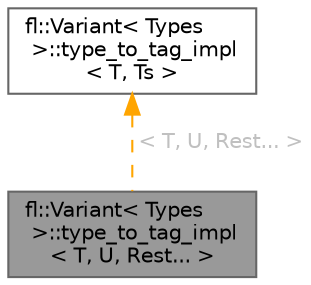 digraph "fl::Variant&lt; Types &gt;::type_to_tag_impl&lt; T, U, Rest... &gt;"
{
 // INTERACTIVE_SVG=YES
 // LATEX_PDF_SIZE
  bgcolor="transparent";
  edge [fontname=Helvetica,fontsize=10,labelfontname=Helvetica,labelfontsize=10];
  node [fontname=Helvetica,fontsize=10,shape=box,height=0.2,width=0.4];
  Node1 [id="Node000001",label="fl::Variant\< Types\l \>::type_to_tag_impl\l\< T, U, Rest... \>",height=0.2,width=0.4,color="gray40", fillcolor="grey60", style="filled", fontcolor="black",tooltip=" "];
  Node2 -> Node1 [id="edge1_Node000001_Node000002",dir="back",color="orange",style="dashed",tooltip=" ",label=" \< T, U, Rest... \>",fontcolor="grey" ];
  Node2 [id="Node000002",label="fl::Variant\< Types\l \>::type_to_tag_impl\l\< T, Ts \>",height=0.2,width=0.4,color="gray40", fillcolor="white", style="filled",URL="$de/d60/classfl_1_1_variant.html#d7/d55/structfl_1_1_variant_1_1type__to__tag__impl",tooltip=" "];
}
